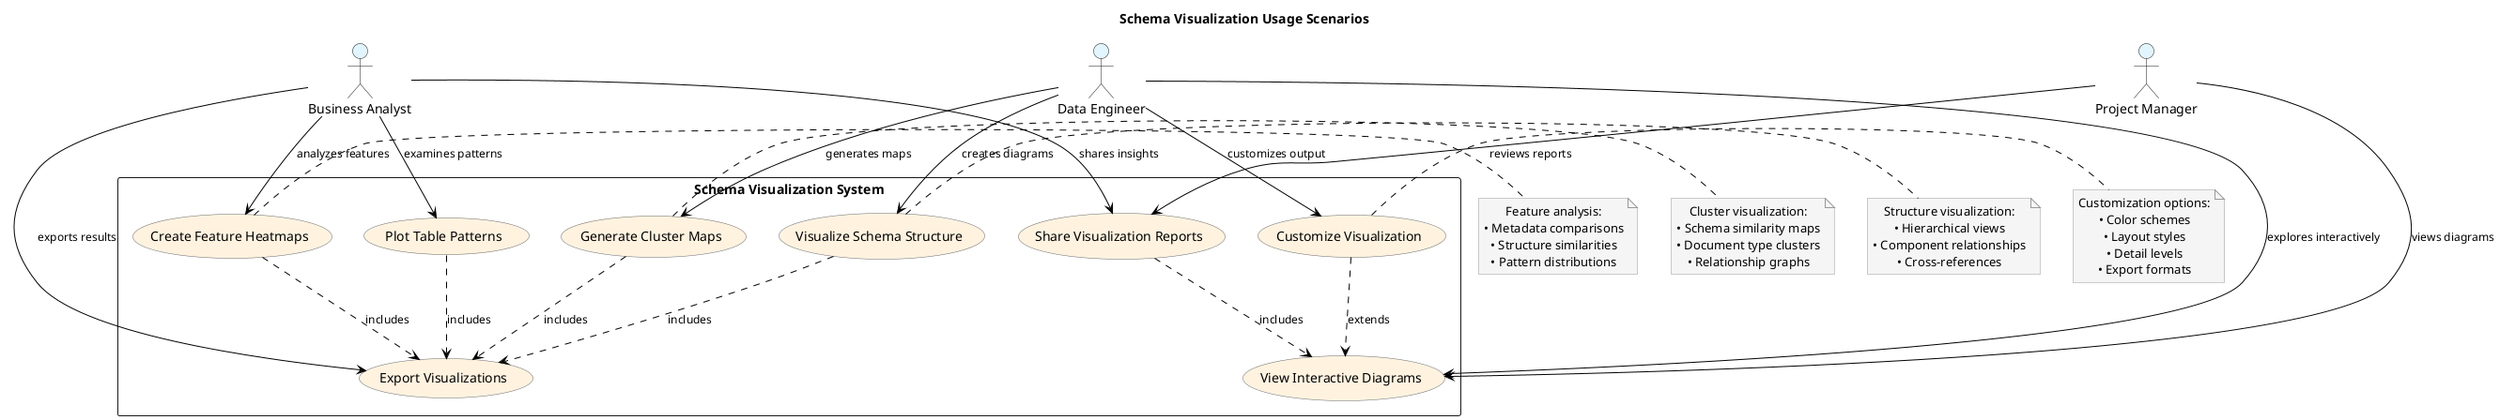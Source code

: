 @startuml Schema_Visualization_Usage

!include <archimate/Archimate>

' Title
title Schema Visualization Usage Scenarios

' Actors
actor "Data Engineer" as Engineer
actor "Business Analyst" as Analyst
actor "Project Manager" as Manager

' Use Cases
rectangle "Schema Visualization System" {
    usecase "Generate Cluster Maps" as UC1
    usecase "Create Feature Heatmaps" as UC2
    usecase "Visualize Schema Structure" as UC3
    usecase "Plot Table Patterns" as UC4
    usecase "Export Visualizations" as UC5
    usecase "Customize Visualization" as UC6
    usecase "Share Visualization Reports" as UC7
    usecase "View Interactive Diagrams" as UC8
}

' Relationships
Engineer --> UC1 : generates maps
Engineer --> UC3 : creates diagrams
Engineer --> UC6 : customizes output
Engineer --> UC8 : explores interactively

Analyst --> UC2 : analyzes features
Analyst --> UC4 : examines patterns
Analyst --> UC5 : exports results
Analyst --> UC7 : shares insights

Manager --> UC7 : reviews reports
Manager --> UC8 : views diagrams

' Extensions
UC1 ..> UC5 : includes
UC2 ..> UC5 : includes
UC3 ..> UC5 : includes
UC4 ..> UC5 : includes
UC6 ..> UC8 : extends
UC7 ..> UC8 : includes

' Notes
note right of UC1
  Cluster visualization:
  • Schema similarity maps
  • Document type clusters
  • Relationship graphs
end note

note right of UC2
  Feature analysis:
  • Metadata comparisons
  • Structure similarities
  • Pattern distributions
end note

note right of UC3
  Structure visualization:
  • Hierarchical views
  • Component relationships
  • Cross-references
end note

note right of UC6
  Customization options:
  • Color schemes
  • Layout styles
  • Detail levels
  • Export formats
end note

skinparam {
    ActorBackgroundColor #e1f5fe
    UseCaseBackgroundColor #fff3e0
    NoteBorderColor #999999
    NoteBackgroundColor #f5f5f5
    UseCaseBorderColor #666666
}

@enduml
